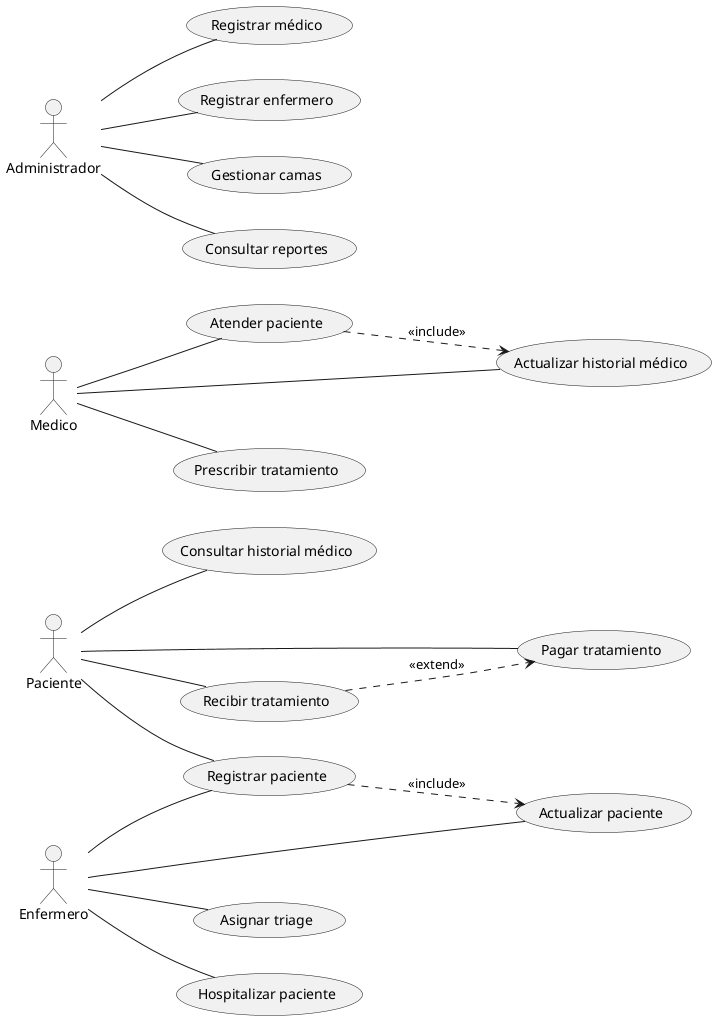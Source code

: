 ' ==========================
' Diagrama de Casos de Uso
' ==========================
@startuml
left to right direction

actor Paciente
actor Enfermero
actor Medico
actor Administrador

Paciente -- (Registrar paciente)
Paciente -- (Consultar historial médico)
Paciente -- (Recibir tratamiento)
Paciente -- (Pagar tratamiento)

Enfermero -- (Asignar triage)
Enfermero -- (Registrar paciente)
Enfermero -- (Actualizar paciente)
Enfermero -- (Hospitalizar paciente)

Medico -- (Atender paciente)
Medico -- (Actualizar historial médico)
Medico -- (Prescribir tratamiento)

Administrador -- (Registrar médico)
Administrador -- (Registrar enfermero)
Administrador -- (Gestionar camas)
Administrador -- (Consultar reportes)

(Registrar paciente) ..> (Actualizar paciente) : <<include>>
(Atender paciente) ..> (Actualizar historial médico) : <<include>>
(Recibir tratamiento) ..> (Pagar tratamiento) : <<extend>>

@enduml